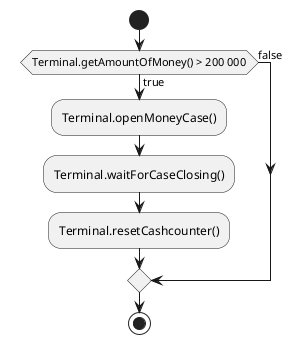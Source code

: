 @startuml

start
if (Terminal.getAmountOfMoney() > 200 000) then (true)
:Terminal.openMoneyCase();
:Terminal.waitForCaseClosing();
:Terminal.resetCashcounter();
else(false)
endif
stop

@enduml
